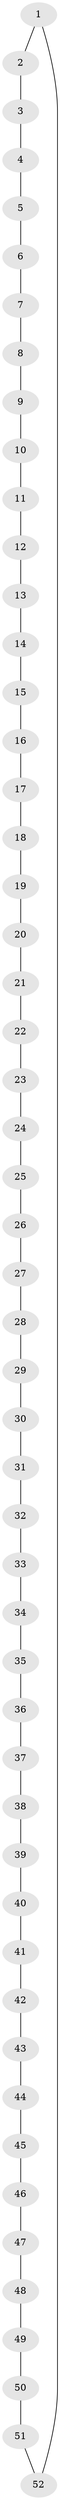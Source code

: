 // coarse degree distribution, {2: 1.0}
// Generated by graph-tools (version 1.1) at 2025/37/03/04/25 23:37:54]
// undirected, 52 vertices, 52 edges
graph export_dot {
  node [color=gray90,style=filled];
  1;
  2;
  3;
  4;
  5;
  6;
  7;
  8;
  9;
  10;
  11;
  12;
  13;
  14;
  15;
  16;
  17;
  18;
  19;
  20;
  21;
  22;
  23;
  24;
  25;
  26;
  27;
  28;
  29;
  30;
  31;
  32;
  33;
  34;
  35;
  36;
  37;
  38;
  39;
  40;
  41;
  42;
  43;
  44;
  45;
  46;
  47;
  48;
  49;
  50;
  51;
  52;
  1 -- 2;
  1 -- 52;
  2 -- 3;
  3 -- 4;
  4 -- 5;
  5 -- 6;
  6 -- 7;
  7 -- 8;
  8 -- 9;
  9 -- 10;
  10 -- 11;
  11 -- 12;
  12 -- 13;
  13 -- 14;
  14 -- 15;
  15 -- 16;
  16 -- 17;
  17 -- 18;
  18 -- 19;
  19 -- 20;
  20 -- 21;
  21 -- 22;
  22 -- 23;
  23 -- 24;
  24 -- 25;
  25 -- 26;
  26 -- 27;
  27 -- 28;
  28 -- 29;
  29 -- 30;
  30 -- 31;
  31 -- 32;
  32 -- 33;
  33 -- 34;
  34 -- 35;
  35 -- 36;
  36 -- 37;
  37 -- 38;
  38 -- 39;
  39 -- 40;
  40 -- 41;
  41 -- 42;
  42 -- 43;
  43 -- 44;
  44 -- 45;
  45 -- 46;
  46 -- 47;
  47 -- 48;
  48 -- 49;
  49 -- 50;
  50 -- 51;
  51 -- 52;
}
